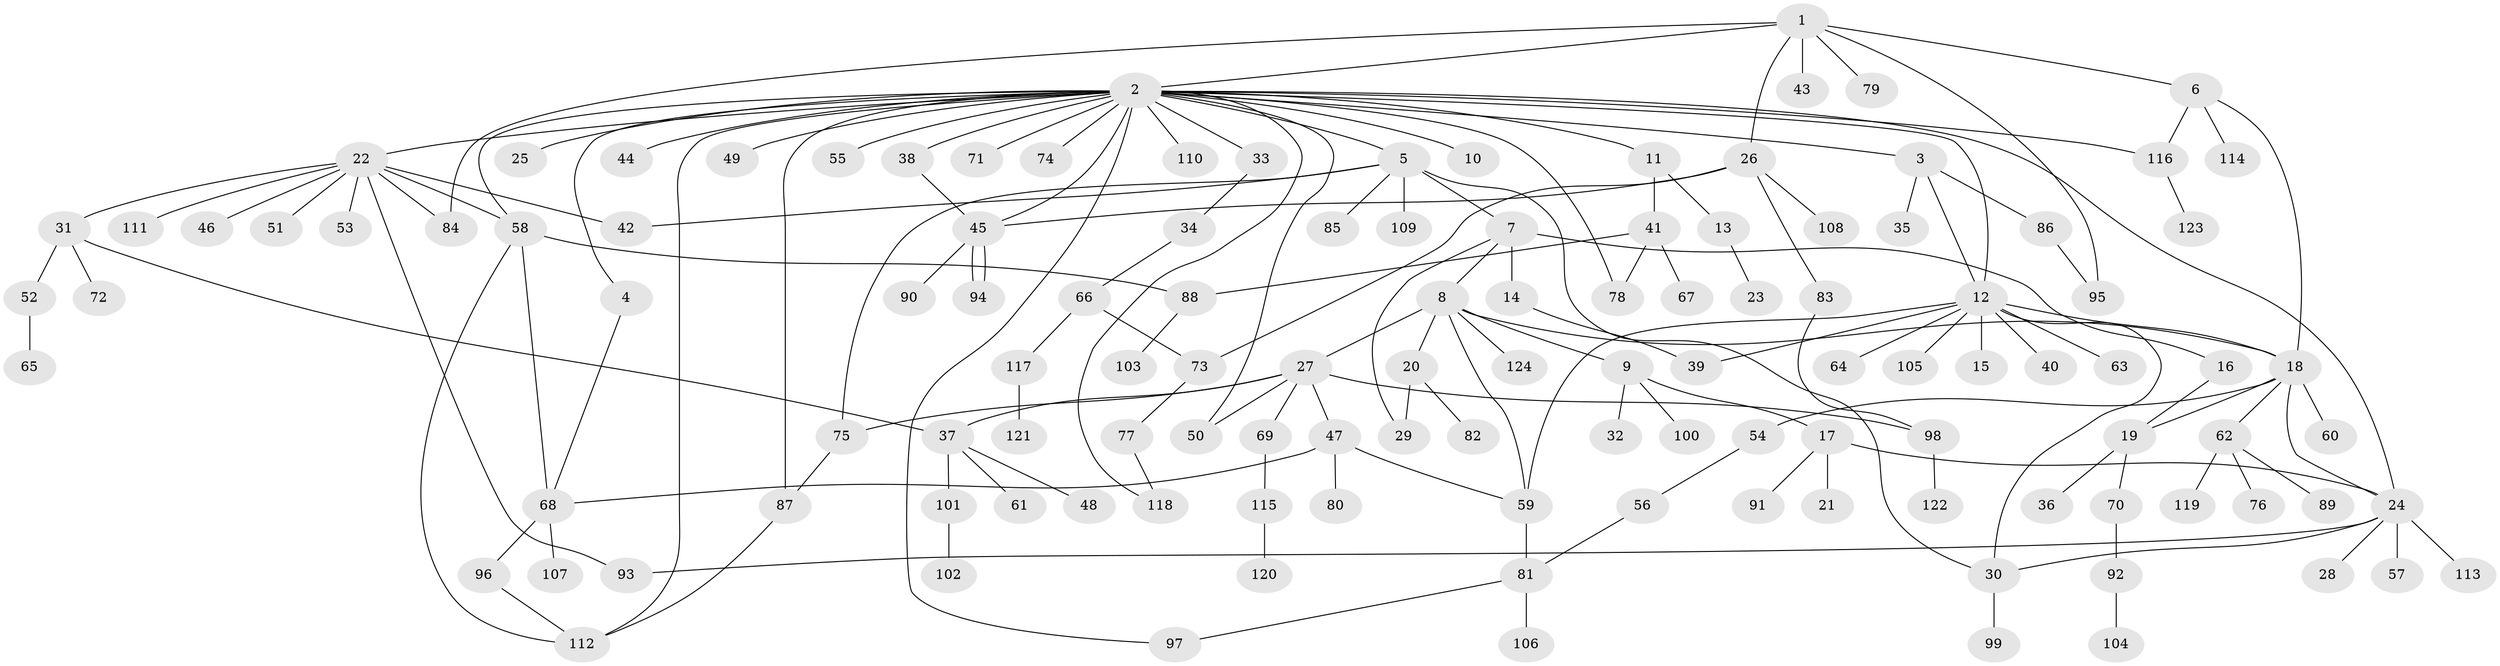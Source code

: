 // Generated by graph-tools (version 1.1) at 2025/11/02/27/25 16:11:13]
// undirected, 124 vertices, 160 edges
graph export_dot {
graph [start="1"]
  node [color=gray90,style=filled];
  1;
  2;
  3;
  4;
  5;
  6;
  7;
  8;
  9;
  10;
  11;
  12;
  13;
  14;
  15;
  16;
  17;
  18;
  19;
  20;
  21;
  22;
  23;
  24;
  25;
  26;
  27;
  28;
  29;
  30;
  31;
  32;
  33;
  34;
  35;
  36;
  37;
  38;
  39;
  40;
  41;
  42;
  43;
  44;
  45;
  46;
  47;
  48;
  49;
  50;
  51;
  52;
  53;
  54;
  55;
  56;
  57;
  58;
  59;
  60;
  61;
  62;
  63;
  64;
  65;
  66;
  67;
  68;
  69;
  70;
  71;
  72;
  73;
  74;
  75;
  76;
  77;
  78;
  79;
  80;
  81;
  82;
  83;
  84;
  85;
  86;
  87;
  88;
  89;
  90;
  91;
  92;
  93;
  94;
  95;
  96;
  97;
  98;
  99;
  100;
  101;
  102;
  103;
  104;
  105;
  106;
  107;
  108;
  109;
  110;
  111;
  112;
  113;
  114;
  115;
  116;
  117;
  118;
  119;
  120;
  121;
  122;
  123;
  124;
  1 -- 2;
  1 -- 6;
  1 -- 26;
  1 -- 43;
  1 -- 79;
  1 -- 84;
  1 -- 95;
  2 -- 3;
  2 -- 4;
  2 -- 5;
  2 -- 10;
  2 -- 11;
  2 -- 12;
  2 -- 22;
  2 -- 24;
  2 -- 25;
  2 -- 33;
  2 -- 38;
  2 -- 44;
  2 -- 45;
  2 -- 49;
  2 -- 50;
  2 -- 55;
  2 -- 58;
  2 -- 71;
  2 -- 74;
  2 -- 78;
  2 -- 87;
  2 -- 97;
  2 -- 110;
  2 -- 112;
  2 -- 116;
  2 -- 118;
  3 -- 12;
  3 -- 35;
  3 -- 86;
  4 -- 68;
  5 -- 7;
  5 -- 30;
  5 -- 42;
  5 -- 75;
  5 -- 85;
  5 -- 109;
  6 -- 18;
  6 -- 114;
  6 -- 116;
  7 -- 8;
  7 -- 14;
  7 -- 16;
  7 -- 29;
  8 -- 9;
  8 -- 18;
  8 -- 20;
  8 -- 27;
  8 -- 59;
  8 -- 124;
  9 -- 17;
  9 -- 32;
  9 -- 100;
  11 -- 13;
  11 -- 41;
  12 -- 15;
  12 -- 18;
  12 -- 30;
  12 -- 39;
  12 -- 40;
  12 -- 59;
  12 -- 63;
  12 -- 64;
  12 -- 105;
  13 -- 23;
  14 -- 39;
  16 -- 19;
  17 -- 21;
  17 -- 24;
  17 -- 91;
  18 -- 19;
  18 -- 24;
  18 -- 54;
  18 -- 60;
  18 -- 62;
  19 -- 36;
  19 -- 70;
  20 -- 29;
  20 -- 82;
  22 -- 31;
  22 -- 42;
  22 -- 46;
  22 -- 51;
  22 -- 53;
  22 -- 58;
  22 -- 84;
  22 -- 93;
  22 -- 111;
  24 -- 28;
  24 -- 30;
  24 -- 57;
  24 -- 93;
  24 -- 113;
  26 -- 45;
  26 -- 73;
  26 -- 83;
  26 -- 108;
  27 -- 37;
  27 -- 47;
  27 -- 50;
  27 -- 69;
  27 -- 75;
  27 -- 98;
  30 -- 99;
  31 -- 37;
  31 -- 52;
  31 -- 72;
  33 -- 34;
  34 -- 66;
  37 -- 48;
  37 -- 61;
  37 -- 101;
  38 -- 45;
  41 -- 67;
  41 -- 78;
  41 -- 88;
  45 -- 90;
  45 -- 94;
  45 -- 94;
  47 -- 59;
  47 -- 68;
  47 -- 80;
  52 -- 65;
  54 -- 56;
  56 -- 81;
  58 -- 68;
  58 -- 88;
  58 -- 112;
  59 -- 81;
  62 -- 76;
  62 -- 89;
  62 -- 119;
  66 -- 73;
  66 -- 117;
  68 -- 96;
  68 -- 107;
  69 -- 115;
  70 -- 92;
  73 -- 77;
  75 -- 87;
  77 -- 118;
  81 -- 97;
  81 -- 106;
  83 -- 98;
  86 -- 95;
  87 -- 112;
  88 -- 103;
  92 -- 104;
  96 -- 112;
  98 -- 122;
  101 -- 102;
  115 -- 120;
  116 -- 123;
  117 -- 121;
}
